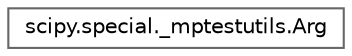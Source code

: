 digraph "Graphical Class Hierarchy"
{
 // LATEX_PDF_SIZE
  bgcolor="transparent";
  edge [fontname=Helvetica,fontsize=10,labelfontname=Helvetica,labelfontsize=10];
  node [fontname=Helvetica,fontsize=10,shape=box,height=0.2,width=0.4];
  rankdir="LR";
  Node0 [id="Node000000",label="scipy.special._mptestutils.Arg",height=0.2,width=0.4,color="grey40", fillcolor="white", style="filled",URL="$d3/d81/classscipy_1_1special_1_1__mptestutils_1_1Arg.html",tooltip=" "];
}
